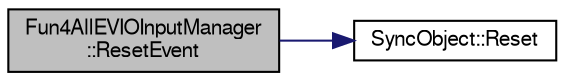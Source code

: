 digraph "Fun4AllEVIOInputManager::ResetEvent"
{
  bgcolor="transparent";
  edge [fontname="FreeSans",fontsize="10",labelfontname="FreeSans",labelfontsize="10"];
  node [fontname="FreeSans",fontsize="10",shape=record];
  rankdir="LR";
  Node1 [label="Fun4AllEVIOInputManager\l::ResetEvent",height=0.2,width=0.4,color="black", fillcolor="grey75", style="filled" fontcolor="black"];
  Node1 -> Node2 [color="midnightblue",fontsize="10",style="solid",fontname="FreeSans"];
  Node2 [label="SyncObject::Reset",height=0.2,width=0.4,color="black",URL="$de/dbb/classSyncObject.html#aa2a10b9b4a4b8e3987f9c62fb28bd9f8",tooltip="Clear Sync. "];
}
